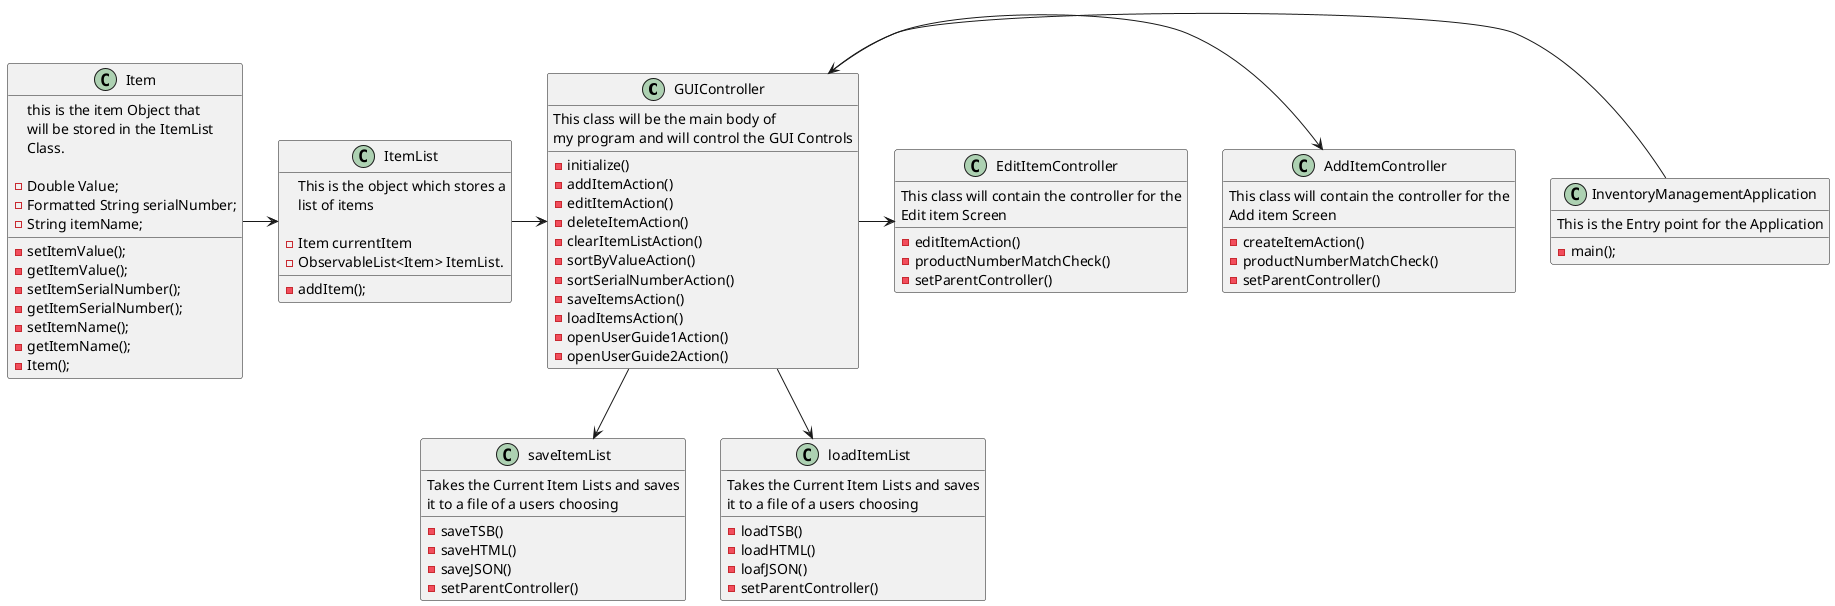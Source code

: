 @startuml
'https://plantuml.com/class-diagram
GUIController<-InventoryManagementApplication
GUIController-->saveItemList
GUIController-->loadItemList
GUIController->AddItemController
GUIController->EditItemController
ItemList->GUIController
Item->ItemList

class AddItemController{
This class will contain the controller for the
Add item Screen
 - createItemAction()
 - productNumberMatchCheck()
 - setParentController()
}
class EditItemController{
This class will contain the controller for the
Edit item Screen
 - editItemAction()
 - productNumberMatchCheck()
 - setParentController()
}
class InventoryManagementApplication{
This is the Entry point for the Application

-main();
}

class GUIController{
This class will be the main body of
my program and will control the GUI Controls

 - initialize()
 - addItemAction()
 - editItemAction()
 - deleteItemAction()
 - clearItemListAction()
 - sortByValueAction()
 - sortSerialNumberAction()
 - saveItemsAction()
 - loadItemsAction()
 - openUserGuide1Action()
 - openUserGuide2Action()
}

class ItemList{
This is the object which stores a
list of items

 - Item currentItem
 - ObservableList<Item> ItemList.
 - addItem();
}

class Item{

   this is the item Object that
   will be stored in the ItemList
   Class.

 - Double Value;
 - Formatted String serialNumber;
 - String itemName;

 -setItemValue();
 -getItemValue();
 -setItemSerialNumber();
 -getItemSerialNumber();
 -setItemName();
 -getItemName();
 -Item();
}

class saveItemList{
Takes the Current Item Lists and saves
it to a file of a users choosing
 -saveTSB()
 -saveHTML()
 -saveJSON()
 -setParentController()
 }

class loadItemList{
Takes the Current Item Lists and saves
it to a file of a users choosing
  -loadTSB()
  -loadHTML()
  -loafJSON()
  -setParentController()
}

@enduml